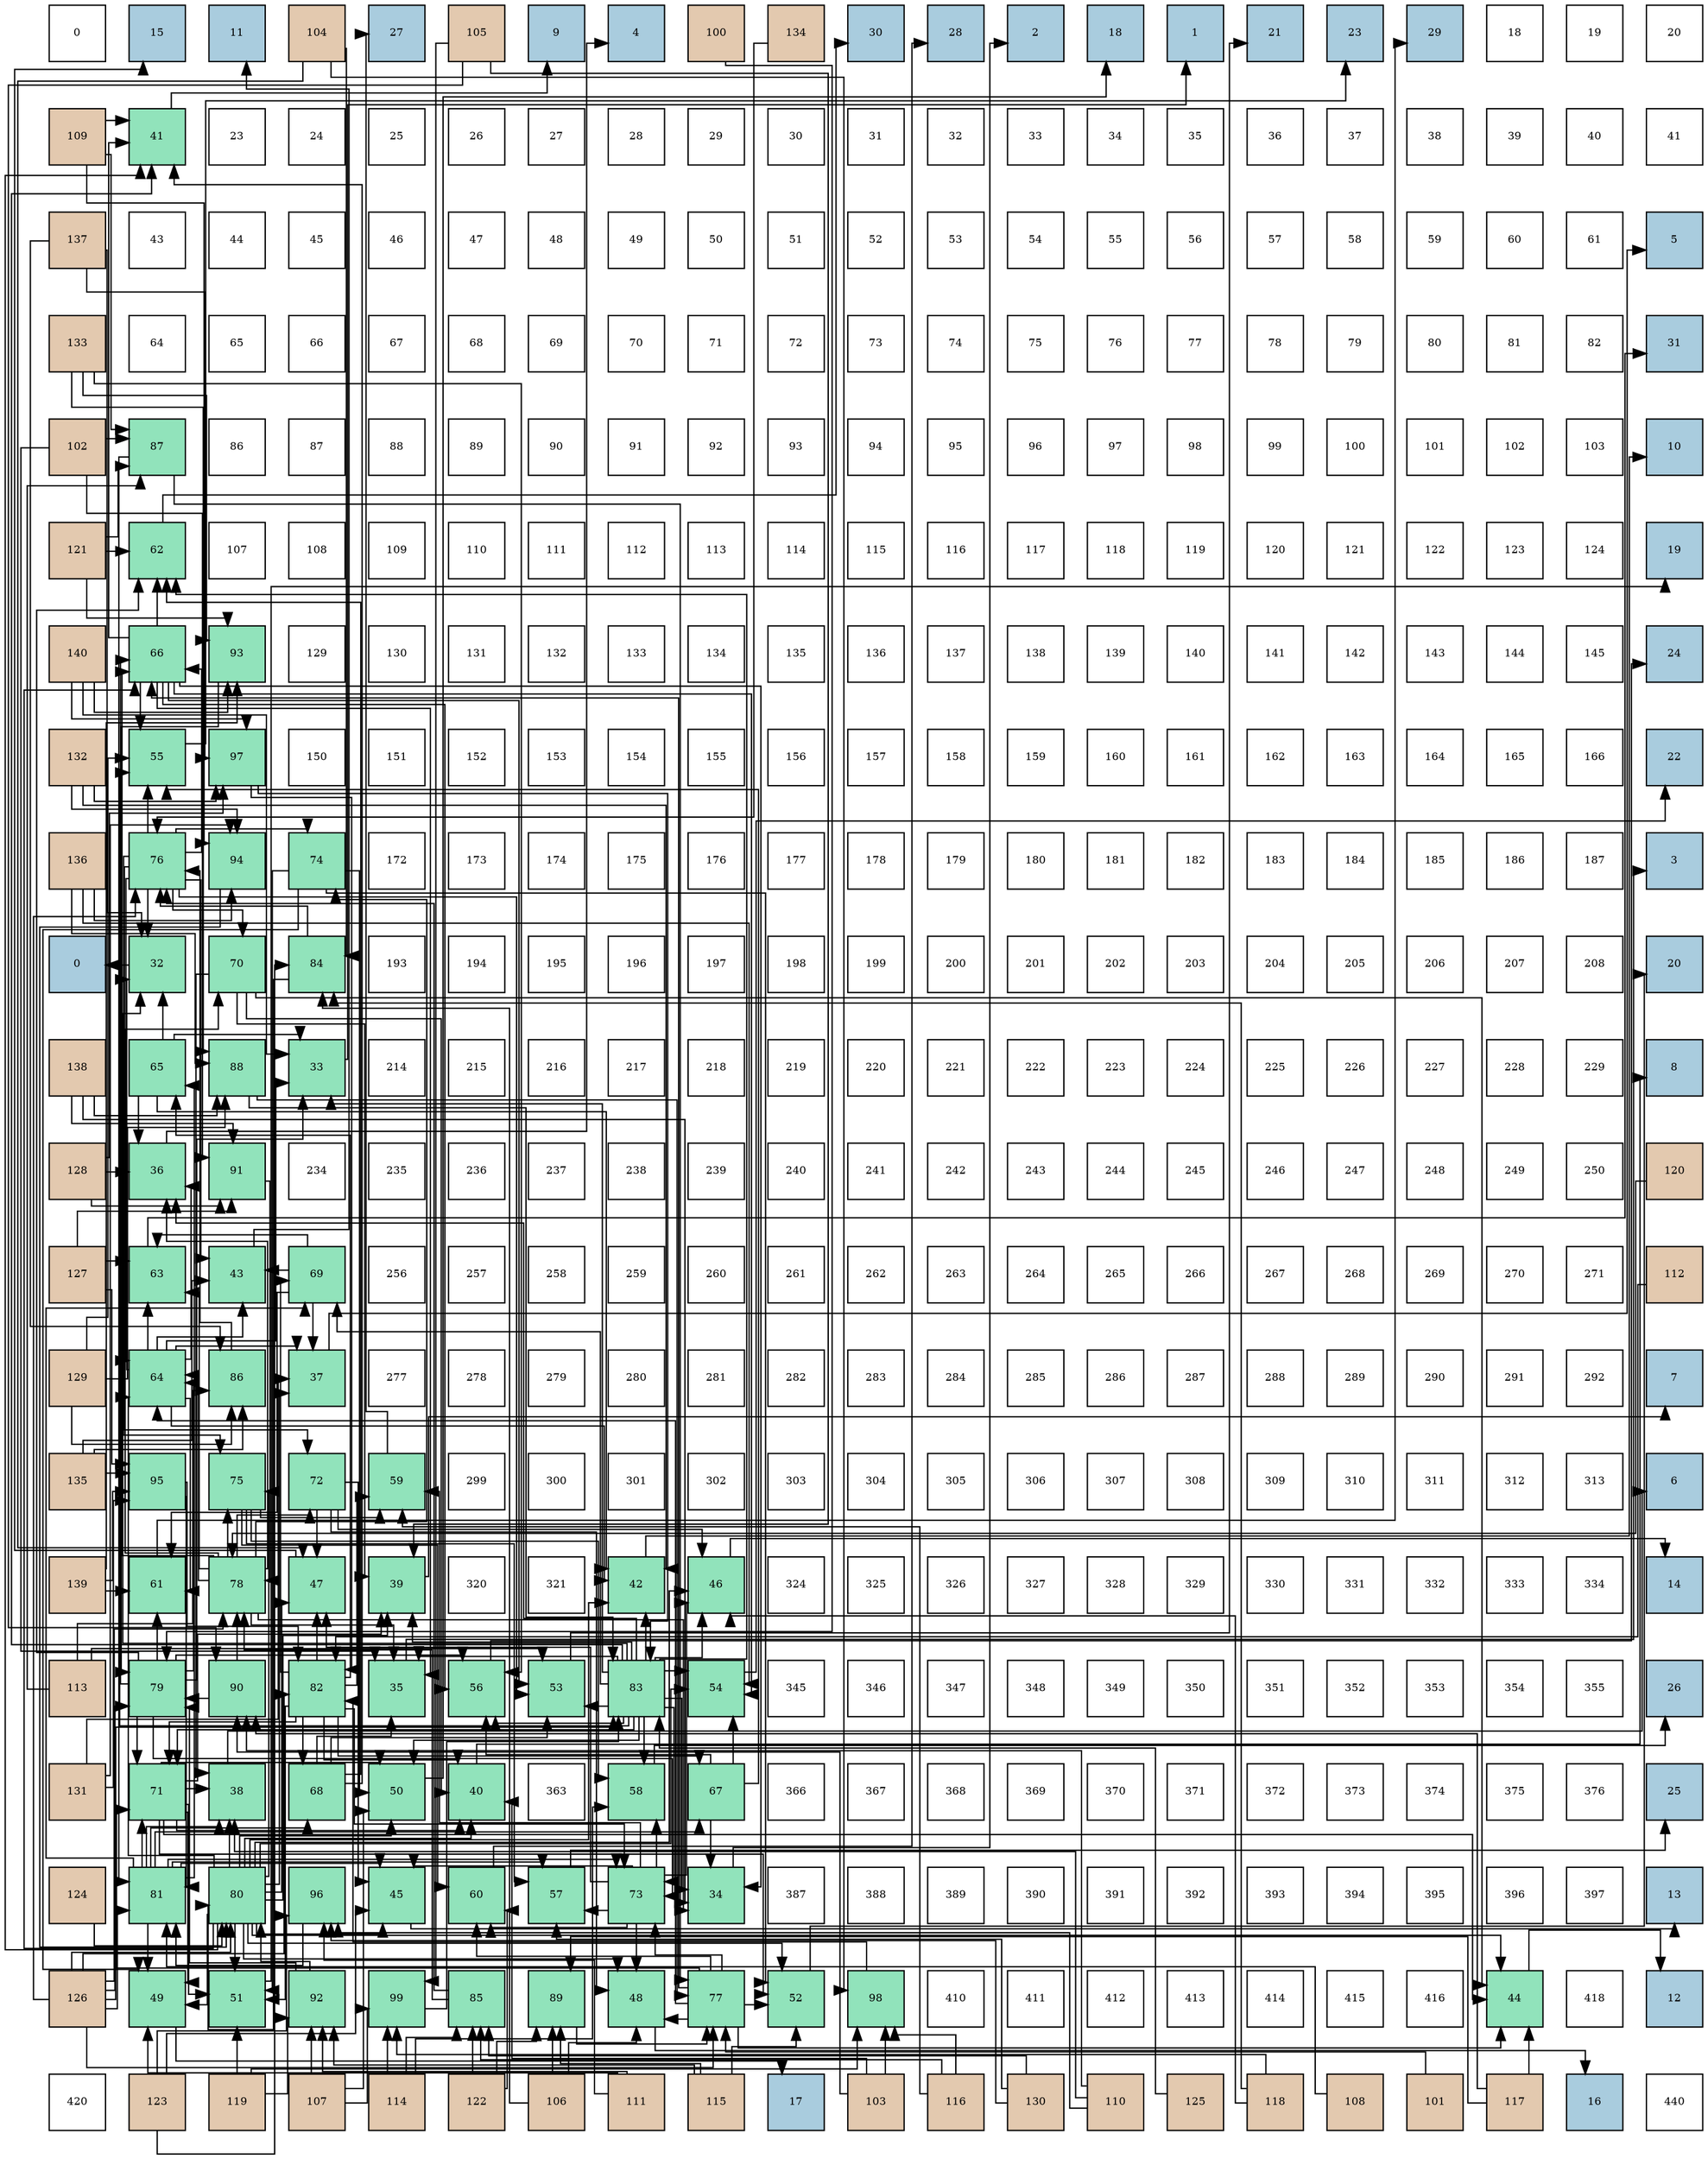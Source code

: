 digraph layout{
 rankdir=TB;
 splines=ortho;
 node [style=filled shape=square fixedsize=true width=0.6];
0[label="0", fontsize=8, fillcolor="#ffffff"];
1[label="15", fontsize=8, fillcolor="#a9ccde"];
2[label="11", fontsize=8, fillcolor="#a9ccde"];
3[label="104", fontsize=8, fillcolor="#e3c9af"];
4[label="27", fontsize=8, fillcolor="#a9ccde"];
5[label="105", fontsize=8, fillcolor="#e3c9af"];
6[label="9", fontsize=8, fillcolor="#a9ccde"];
7[label="4", fontsize=8, fillcolor="#a9ccde"];
8[label="100", fontsize=8, fillcolor="#e3c9af"];
9[label="134", fontsize=8, fillcolor="#e3c9af"];
10[label="30", fontsize=8, fillcolor="#a9ccde"];
11[label="28", fontsize=8, fillcolor="#a9ccde"];
12[label="2", fontsize=8, fillcolor="#a9ccde"];
13[label="18", fontsize=8, fillcolor="#a9ccde"];
14[label="1", fontsize=8, fillcolor="#a9ccde"];
15[label="21", fontsize=8, fillcolor="#a9ccde"];
16[label="23", fontsize=8, fillcolor="#a9ccde"];
17[label="29", fontsize=8, fillcolor="#a9ccde"];
18[label="18", fontsize=8, fillcolor="#ffffff"];
19[label="19", fontsize=8, fillcolor="#ffffff"];
20[label="20", fontsize=8, fillcolor="#ffffff"];
21[label="109", fontsize=8, fillcolor="#e3c9af"];
22[label="41", fontsize=8, fillcolor="#91e3bb"];
23[label="23", fontsize=8, fillcolor="#ffffff"];
24[label="24", fontsize=8, fillcolor="#ffffff"];
25[label="25", fontsize=8, fillcolor="#ffffff"];
26[label="26", fontsize=8, fillcolor="#ffffff"];
27[label="27", fontsize=8, fillcolor="#ffffff"];
28[label="28", fontsize=8, fillcolor="#ffffff"];
29[label="29", fontsize=8, fillcolor="#ffffff"];
30[label="30", fontsize=8, fillcolor="#ffffff"];
31[label="31", fontsize=8, fillcolor="#ffffff"];
32[label="32", fontsize=8, fillcolor="#ffffff"];
33[label="33", fontsize=8, fillcolor="#ffffff"];
34[label="34", fontsize=8, fillcolor="#ffffff"];
35[label="35", fontsize=8, fillcolor="#ffffff"];
36[label="36", fontsize=8, fillcolor="#ffffff"];
37[label="37", fontsize=8, fillcolor="#ffffff"];
38[label="38", fontsize=8, fillcolor="#ffffff"];
39[label="39", fontsize=8, fillcolor="#ffffff"];
40[label="40", fontsize=8, fillcolor="#ffffff"];
41[label="41", fontsize=8, fillcolor="#ffffff"];
42[label="137", fontsize=8, fillcolor="#e3c9af"];
43[label="43", fontsize=8, fillcolor="#ffffff"];
44[label="44", fontsize=8, fillcolor="#ffffff"];
45[label="45", fontsize=8, fillcolor="#ffffff"];
46[label="46", fontsize=8, fillcolor="#ffffff"];
47[label="47", fontsize=8, fillcolor="#ffffff"];
48[label="48", fontsize=8, fillcolor="#ffffff"];
49[label="49", fontsize=8, fillcolor="#ffffff"];
50[label="50", fontsize=8, fillcolor="#ffffff"];
51[label="51", fontsize=8, fillcolor="#ffffff"];
52[label="52", fontsize=8, fillcolor="#ffffff"];
53[label="53", fontsize=8, fillcolor="#ffffff"];
54[label="54", fontsize=8, fillcolor="#ffffff"];
55[label="55", fontsize=8, fillcolor="#ffffff"];
56[label="56", fontsize=8, fillcolor="#ffffff"];
57[label="57", fontsize=8, fillcolor="#ffffff"];
58[label="58", fontsize=8, fillcolor="#ffffff"];
59[label="59", fontsize=8, fillcolor="#ffffff"];
60[label="60", fontsize=8, fillcolor="#ffffff"];
61[label="61", fontsize=8, fillcolor="#ffffff"];
62[label="5", fontsize=8, fillcolor="#a9ccde"];
63[label="133", fontsize=8, fillcolor="#e3c9af"];
64[label="64", fontsize=8, fillcolor="#ffffff"];
65[label="65", fontsize=8, fillcolor="#ffffff"];
66[label="66", fontsize=8, fillcolor="#ffffff"];
67[label="67", fontsize=8, fillcolor="#ffffff"];
68[label="68", fontsize=8, fillcolor="#ffffff"];
69[label="69", fontsize=8, fillcolor="#ffffff"];
70[label="70", fontsize=8, fillcolor="#ffffff"];
71[label="71", fontsize=8, fillcolor="#ffffff"];
72[label="72", fontsize=8, fillcolor="#ffffff"];
73[label="73", fontsize=8, fillcolor="#ffffff"];
74[label="74", fontsize=8, fillcolor="#ffffff"];
75[label="75", fontsize=8, fillcolor="#ffffff"];
76[label="76", fontsize=8, fillcolor="#ffffff"];
77[label="77", fontsize=8, fillcolor="#ffffff"];
78[label="78", fontsize=8, fillcolor="#ffffff"];
79[label="79", fontsize=8, fillcolor="#ffffff"];
80[label="80", fontsize=8, fillcolor="#ffffff"];
81[label="81", fontsize=8, fillcolor="#ffffff"];
82[label="82", fontsize=8, fillcolor="#ffffff"];
83[label="31", fontsize=8, fillcolor="#a9ccde"];
84[label="102", fontsize=8, fillcolor="#e3c9af"];
85[label="87", fontsize=8, fillcolor="#91e3bb"];
86[label="86", fontsize=8, fillcolor="#ffffff"];
87[label="87", fontsize=8, fillcolor="#ffffff"];
88[label="88", fontsize=8, fillcolor="#ffffff"];
89[label="89", fontsize=8, fillcolor="#ffffff"];
90[label="90", fontsize=8, fillcolor="#ffffff"];
91[label="91", fontsize=8, fillcolor="#ffffff"];
92[label="92", fontsize=8, fillcolor="#ffffff"];
93[label="93", fontsize=8, fillcolor="#ffffff"];
94[label="94", fontsize=8, fillcolor="#ffffff"];
95[label="95", fontsize=8, fillcolor="#ffffff"];
96[label="96", fontsize=8, fillcolor="#ffffff"];
97[label="97", fontsize=8, fillcolor="#ffffff"];
98[label="98", fontsize=8, fillcolor="#ffffff"];
99[label="99", fontsize=8, fillcolor="#ffffff"];
100[label="100", fontsize=8, fillcolor="#ffffff"];
101[label="101", fontsize=8, fillcolor="#ffffff"];
102[label="102", fontsize=8, fillcolor="#ffffff"];
103[label="103", fontsize=8, fillcolor="#ffffff"];
104[label="10", fontsize=8, fillcolor="#a9ccde"];
105[label="121", fontsize=8, fillcolor="#e3c9af"];
106[label="62", fontsize=8, fillcolor="#91e3bb"];
107[label="107", fontsize=8, fillcolor="#ffffff"];
108[label="108", fontsize=8, fillcolor="#ffffff"];
109[label="109", fontsize=8, fillcolor="#ffffff"];
110[label="110", fontsize=8, fillcolor="#ffffff"];
111[label="111", fontsize=8, fillcolor="#ffffff"];
112[label="112", fontsize=8, fillcolor="#ffffff"];
113[label="113", fontsize=8, fillcolor="#ffffff"];
114[label="114", fontsize=8, fillcolor="#ffffff"];
115[label="115", fontsize=8, fillcolor="#ffffff"];
116[label="116", fontsize=8, fillcolor="#ffffff"];
117[label="117", fontsize=8, fillcolor="#ffffff"];
118[label="118", fontsize=8, fillcolor="#ffffff"];
119[label="119", fontsize=8, fillcolor="#ffffff"];
120[label="120", fontsize=8, fillcolor="#ffffff"];
121[label="121", fontsize=8, fillcolor="#ffffff"];
122[label="122", fontsize=8, fillcolor="#ffffff"];
123[label="123", fontsize=8, fillcolor="#ffffff"];
124[label="124", fontsize=8, fillcolor="#ffffff"];
125[label="19", fontsize=8, fillcolor="#a9ccde"];
126[label="140", fontsize=8, fillcolor="#e3c9af"];
127[label="66", fontsize=8, fillcolor="#91e3bb"];
128[label="93", fontsize=8, fillcolor="#91e3bb"];
129[label="129", fontsize=8, fillcolor="#ffffff"];
130[label="130", fontsize=8, fillcolor="#ffffff"];
131[label="131", fontsize=8, fillcolor="#ffffff"];
132[label="132", fontsize=8, fillcolor="#ffffff"];
133[label="133", fontsize=8, fillcolor="#ffffff"];
134[label="134", fontsize=8, fillcolor="#ffffff"];
135[label="135", fontsize=8, fillcolor="#ffffff"];
136[label="136", fontsize=8, fillcolor="#ffffff"];
137[label="137", fontsize=8, fillcolor="#ffffff"];
138[label="138", fontsize=8, fillcolor="#ffffff"];
139[label="139", fontsize=8, fillcolor="#ffffff"];
140[label="140", fontsize=8, fillcolor="#ffffff"];
141[label="141", fontsize=8, fillcolor="#ffffff"];
142[label="142", fontsize=8, fillcolor="#ffffff"];
143[label="143", fontsize=8, fillcolor="#ffffff"];
144[label="144", fontsize=8, fillcolor="#ffffff"];
145[label="145", fontsize=8, fillcolor="#ffffff"];
146[label="24", fontsize=8, fillcolor="#a9ccde"];
147[label="132", fontsize=8, fillcolor="#e3c9af"];
148[label="55", fontsize=8, fillcolor="#91e3bb"];
149[label="97", fontsize=8, fillcolor="#91e3bb"];
150[label="150", fontsize=8, fillcolor="#ffffff"];
151[label="151", fontsize=8, fillcolor="#ffffff"];
152[label="152", fontsize=8, fillcolor="#ffffff"];
153[label="153", fontsize=8, fillcolor="#ffffff"];
154[label="154", fontsize=8, fillcolor="#ffffff"];
155[label="155", fontsize=8, fillcolor="#ffffff"];
156[label="156", fontsize=8, fillcolor="#ffffff"];
157[label="157", fontsize=8, fillcolor="#ffffff"];
158[label="158", fontsize=8, fillcolor="#ffffff"];
159[label="159", fontsize=8, fillcolor="#ffffff"];
160[label="160", fontsize=8, fillcolor="#ffffff"];
161[label="161", fontsize=8, fillcolor="#ffffff"];
162[label="162", fontsize=8, fillcolor="#ffffff"];
163[label="163", fontsize=8, fillcolor="#ffffff"];
164[label="164", fontsize=8, fillcolor="#ffffff"];
165[label="165", fontsize=8, fillcolor="#ffffff"];
166[label="166", fontsize=8, fillcolor="#ffffff"];
167[label="22", fontsize=8, fillcolor="#a9ccde"];
168[label="136", fontsize=8, fillcolor="#e3c9af"];
169[label="76", fontsize=8, fillcolor="#91e3bb"];
170[label="94", fontsize=8, fillcolor="#91e3bb"];
171[label="74", fontsize=8, fillcolor="#91e3bb"];
172[label="172", fontsize=8, fillcolor="#ffffff"];
173[label="173", fontsize=8, fillcolor="#ffffff"];
174[label="174", fontsize=8, fillcolor="#ffffff"];
175[label="175", fontsize=8, fillcolor="#ffffff"];
176[label="176", fontsize=8, fillcolor="#ffffff"];
177[label="177", fontsize=8, fillcolor="#ffffff"];
178[label="178", fontsize=8, fillcolor="#ffffff"];
179[label="179", fontsize=8, fillcolor="#ffffff"];
180[label="180", fontsize=8, fillcolor="#ffffff"];
181[label="181", fontsize=8, fillcolor="#ffffff"];
182[label="182", fontsize=8, fillcolor="#ffffff"];
183[label="183", fontsize=8, fillcolor="#ffffff"];
184[label="184", fontsize=8, fillcolor="#ffffff"];
185[label="185", fontsize=8, fillcolor="#ffffff"];
186[label="186", fontsize=8, fillcolor="#ffffff"];
187[label="187", fontsize=8, fillcolor="#ffffff"];
188[label="3", fontsize=8, fillcolor="#a9ccde"];
189[label="0", fontsize=8, fillcolor="#a9ccde"];
190[label="32", fontsize=8, fillcolor="#91e3bb"];
191[label="70", fontsize=8, fillcolor="#91e3bb"];
192[label="84", fontsize=8, fillcolor="#91e3bb"];
193[label="193", fontsize=8, fillcolor="#ffffff"];
194[label="194", fontsize=8, fillcolor="#ffffff"];
195[label="195", fontsize=8, fillcolor="#ffffff"];
196[label="196", fontsize=8, fillcolor="#ffffff"];
197[label="197", fontsize=8, fillcolor="#ffffff"];
198[label="198", fontsize=8, fillcolor="#ffffff"];
199[label="199", fontsize=8, fillcolor="#ffffff"];
200[label="200", fontsize=8, fillcolor="#ffffff"];
201[label="201", fontsize=8, fillcolor="#ffffff"];
202[label="202", fontsize=8, fillcolor="#ffffff"];
203[label="203", fontsize=8, fillcolor="#ffffff"];
204[label="204", fontsize=8, fillcolor="#ffffff"];
205[label="205", fontsize=8, fillcolor="#ffffff"];
206[label="206", fontsize=8, fillcolor="#ffffff"];
207[label="207", fontsize=8, fillcolor="#ffffff"];
208[label="208", fontsize=8, fillcolor="#ffffff"];
209[label="20", fontsize=8, fillcolor="#a9ccde"];
210[label="138", fontsize=8, fillcolor="#e3c9af"];
211[label="65", fontsize=8, fillcolor="#91e3bb"];
212[label="88", fontsize=8, fillcolor="#91e3bb"];
213[label="33", fontsize=8, fillcolor="#91e3bb"];
214[label="214", fontsize=8, fillcolor="#ffffff"];
215[label="215", fontsize=8, fillcolor="#ffffff"];
216[label="216", fontsize=8, fillcolor="#ffffff"];
217[label="217", fontsize=8, fillcolor="#ffffff"];
218[label="218", fontsize=8, fillcolor="#ffffff"];
219[label="219", fontsize=8, fillcolor="#ffffff"];
220[label="220", fontsize=8, fillcolor="#ffffff"];
221[label="221", fontsize=8, fillcolor="#ffffff"];
222[label="222", fontsize=8, fillcolor="#ffffff"];
223[label="223", fontsize=8, fillcolor="#ffffff"];
224[label="224", fontsize=8, fillcolor="#ffffff"];
225[label="225", fontsize=8, fillcolor="#ffffff"];
226[label="226", fontsize=8, fillcolor="#ffffff"];
227[label="227", fontsize=8, fillcolor="#ffffff"];
228[label="228", fontsize=8, fillcolor="#ffffff"];
229[label="229", fontsize=8, fillcolor="#ffffff"];
230[label="8", fontsize=8, fillcolor="#a9ccde"];
231[label="128", fontsize=8, fillcolor="#e3c9af"];
232[label="36", fontsize=8, fillcolor="#91e3bb"];
233[label="91", fontsize=8, fillcolor="#91e3bb"];
234[label="234", fontsize=8, fillcolor="#ffffff"];
235[label="235", fontsize=8, fillcolor="#ffffff"];
236[label="236", fontsize=8, fillcolor="#ffffff"];
237[label="237", fontsize=8, fillcolor="#ffffff"];
238[label="238", fontsize=8, fillcolor="#ffffff"];
239[label="239", fontsize=8, fillcolor="#ffffff"];
240[label="240", fontsize=8, fillcolor="#ffffff"];
241[label="241", fontsize=8, fillcolor="#ffffff"];
242[label="242", fontsize=8, fillcolor="#ffffff"];
243[label="243", fontsize=8, fillcolor="#ffffff"];
244[label="244", fontsize=8, fillcolor="#ffffff"];
245[label="245", fontsize=8, fillcolor="#ffffff"];
246[label="246", fontsize=8, fillcolor="#ffffff"];
247[label="247", fontsize=8, fillcolor="#ffffff"];
248[label="248", fontsize=8, fillcolor="#ffffff"];
249[label="249", fontsize=8, fillcolor="#ffffff"];
250[label="250", fontsize=8, fillcolor="#ffffff"];
251[label="120", fontsize=8, fillcolor="#e3c9af"];
252[label="127", fontsize=8, fillcolor="#e3c9af"];
253[label="63", fontsize=8, fillcolor="#91e3bb"];
254[label="43", fontsize=8, fillcolor="#91e3bb"];
255[label="69", fontsize=8, fillcolor="#91e3bb"];
256[label="256", fontsize=8, fillcolor="#ffffff"];
257[label="257", fontsize=8, fillcolor="#ffffff"];
258[label="258", fontsize=8, fillcolor="#ffffff"];
259[label="259", fontsize=8, fillcolor="#ffffff"];
260[label="260", fontsize=8, fillcolor="#ffffff"];
261[label="261", fontsize=8, fillcolor="#ffffff"];
262[label="262", fontsize=8, fillcolor="#ffffff"];
263[label="263", fontsize=8, fillcolor="#ffffff"];
264[label="264", fontsize=8, fillcolor="#ffffff"];
265[label="265", fontsize=8, fillcolor="#ffffff"];
266[label="266", fontsize=8, fillcolor="#ffffff"];
267[label="267", fontsize=8, fillcolor="#ffffff"];
268[label="268", fontsize=8, fillcolor="#ffffff"];
269[label="269", fontsize=8, fillcolor="#ffffff"];
270[label="270", fontsize=8, fillcolor="#ffffff"];
271[label="271", fontsize=8, fillcolor="#ffffff"];
272[label="112", fontsize=8, fillcolor="#e3c9af"];
273[label="129", fontsize=8, fillcolor="#e3c9af"];
274[label="64", fontsize=8, fillcolor="#91e3bb"];
275[label="86", fontsize=8, fillcolor="#91e3bb"];
276[label="37", fontsize=8, fillcolor="#91e3bb"];
277[label="277", fontsize=8, fillcolor="#ffffff"];
278[label="278", fontsize=8, fillcolor="#ffffff"];
279[label="279", fontsize=8, fillcolor="#ffffff"];
280[label="280", fontsize=8, fillcolor="#ffffff"];
281[label="281", fontsize=8, fillcolor="#ffffff"];
282[label="282", fontsize=8, fillcolor="#ffffff"];
283[label="283", fontsize=8, fillcolor="#ffffff"];
284[label="284", fontsize=8, fillcolor="#ffffff"];
285[label="285", fontsize=8, fillcolor="#ffffff"];
286[label="286", fontsize=8, fillcolor="#ffffff"];
287[label="287", fontsize=8, fillcolor="#ffffff"];
288[label="288", fontsize=8, fillcolor="#ffffff"];
289[label="289", fontsize=8, fillcolor="#ffffff"];
290[label="290", fontsize=8, fillcolor="#ffffff"];
291[label="291", fontsize=8, fillcolor="#ffffff"];
292[label="292", fontsize=8, fillcolor="#ffffff"];
293[label="7", fontsize=8, fillcolor="#a9ccde"];
294[label="135", fontsize=8, fillcolor="#e3c9af"];
295[label="95", fontsize=8, fillcolor="#91e3bb"];
296[label="75", fontsize=8, fillcolor="#91e3bb"];
297[label="72", fontsize=8, fillcolor="#91e3bb"];
298[label="59", fontsize=8, fillcolor="#91e3bb"];
299[label="299", fontsize=8, fillcolor="#ffffff"];
300[label="300", fontsize=8, fillcolor="#ffffff"];
301[label="301", fontsize=8, fillcolor="#ffffff"];
302[label="302", fontsize=8, fillcolor="#ffffff"];
303[label="303", fontsize=8, fillcolor="#ffffff"];
304[label="304", fontsize=8, fillcolor="#ffffff"];
305[label="305", fontsize=8, fillcolor="#ffffff"];
306[label="306", fontsize=8, fillcolor="#ffffff"];
307[label="307", fontsize=8, fillcolor="#ffffff"];
308[label="308", fontsize=8, fillcolor="#ffffff"];
309[label="309", fontsize=8, fillcolor="#ffffff"];
310[label="310", fontsize=8, fillcolor="#ffffff"];
311[label="311", fontsize=8, fillcolor="#ffffff"];
312[label="312", fontsize=8, fillcolor="#ffffff"];
313[label="313", fontsize=8, fillcolor="#ffffff"];
314[label="6", fontsize=8, fillcolor="#a9ccde"];
315[label="139", fontsize=8, fillcolor="#e3c9af"];
316[label="61", fontsize=8, fillcolor="#91e3bb"];
317[label="78", fontsize=8, fillcolor="#91e3bb"];
318[label="47", fontsize=8, fillcolor="#91e3bb"];
319[label="39", fontsize=8, fillcolor="#91e3bb"];
320[label="320", fontsize=8, fillcolor="#ffffff"];
321[label="321", fontsize=8, fillcolor="#ffffff"];
322[label="42", fontsize=8, fillcolor="#91e3bb"];
323[label="46", fontsize=8, fillcolor="#91e3bb"];
324[label="324", fontsize=8, fillcolor="#ffffff"];
325[label="325", fontsize=8, fillcolor="#ffffff"];
326[label="326", fontsize=8, fillcolor="#ffffff"];
327[label="327", fontsize=8, fillcolor="#ffffff"];
328[label="328", fontsize=8, fillcolor="#ffffff"];
329[label="329", fontsize=8, fillcolor="#ffffff"];
330[label="330", fontsize=8, fillcolor="#ffffff"];
331[label="331", fontsize=8, fillcolor="#ffffff"];
332[label="332", fontsize=8, fillcolor="#ffffff"];
333[label="333", fontsize=8, fillcolor="#ffffff"];
334[label="334", fontsize=8, fillcolor="#ffffff"];
335[label="14", fontsize=8, fillcolor="#a9ccde"];
336[label="113", fontsize=8, fillcolor="#e3c9af"];
337[label="79", fontsize=8, fillcolor="#91e3bb"];
338[label="90", fontsize=8, fillcolor="#91e3bb"];
339[label="82", fontsize=8, fillcolor="#91e3bb"];
340[label="35", fontsize=8, fillcolor="#91e3bb"];
341[label="56", fontsize=8, fillcolor="#91e3bb"];
342[label="53", fontsize=8, fillcolor="#91e3bb"];
343[label="83", fontsize=8, fillcolor="#91e3bb"];
344[label="54", fontsize=8, fillcolor="#91e3bb"];
345[label="345", fontsize=8, fillcolor="#ffffff"];
346[label="346", fontsize=8, fillcolor="#ffffff"];
347[label="347", fontsize=8, fillcolor="#ffffff"];
348[label="348", fontsize=8, fillcolor="#ffffff"];
349[label="349", fontsize=8, fillcolor="#ffffff"];
350[label="350", fontsize=8, fillcolor="#ffffff"];
351[label="351", fontsize=8, fillcolor="#ffffff"];
352[label="352", fontsize=8, fillcolor="#ffffff"];
353[label="353", fontsize=8, fillcolor="#ffffff"];
354[label="354", fontsize=8, fillcolor="#ffffff"];
355[label="355", fontsize=8, fillcolor="#ffffff"];
356[label="26", fontsize=8, fillcolor="#a9ccde"];
357[label="131", fontsize=8, fillcolor="#e3c9af"];
358[label="71", fontsize=8, fillcolor="#91e3bb"];
359[label="38", fontsize=8, fillcolor="#91e3bb"];
360[label="68", fontsize=8, fillcolor="#91e3bb"];
361[label="50", fontsize=8, fillcolor="#91e3bb"];
362[label="40", fontsize=8, fillcolor="#91e3bb"];
363[label="363", fontsize=8, fillcolor="#ffffff"];
364[label="58", fontsize=8, fillcolor="#91e3bb"];
365[label="67", fontsize=8, fillcolor="#91e3bb"];
366[label="366", fontsize=8, fillcolor="#ffffff"];
367[label="367", fontsize=8, fillcolor="#ffffff"];
368[label="368", fontsize=8, fillcolor="#ffffff"];
369[label="369", fontsize=8, fillcolor="#ffffff"];
370[label="370", fontsize=8, fillcolor="#ffffff"];
371[label="371", fontsize=8, fillcolor="#ffffff"];
372[label="372", fontsize=8, fillcolor="#ffffff"];
373[label="373", fontsize=8, fillcolor="#ffffff"];
374[label="374", fontsize=8, fillcolor="#ffffff"];
375[label="375", fontsize=8, fillcolor="#ffffff"];
376[label="376", fontsize=8, fillcolor="#ffffff"];
377[label="25", fontsize=8, fillcolor="#a9ccde"];
378[label="124", fontsize=8, fillcolor="#e3c9af"];
379[label="81", fontsize=8, fillcolor="#91e3bb"];
380[label="80", fontsize=8, fillcolor="#91e3bb"];
381[label="96", fontsize=8, fillcolor="#91e3bb"];
382[label="45", fontsize=8, fillcolor="#91e3bb"];
383[label="60", fontsize=8, fillcolor="#91e3bb"];
384[label="57", fontsize=8, fillcolor="#91e3bb"];
385[label="73", fontsize=8, fillcolor="#91e3bb"];
386[label="34", fontsize=8, fillcolor="#91e3bb"];
387[label="387", fontsize=8, fillcolor="#ffffff"];
388[label="388", fontsize=8, fillcolor="#ffffff"];
389[label="389", fontsize=8, fillcolor="#ffffff"];
390[label="390", fontsize=8, fillcolor="#ffffff"];
391[label="391", fontsize=8, fillcolor="#ffffff"];
392[label="392", fontsize=8, fillcolor="#ffffff"];
393[label="393", fontsize=8, fillcolor="#ffffff"];
394[label="394", fontsize=8, fillcolor="#ffffff"];
395[label="395", fontsize=8, fillcolor="#ffffff"];
396[label="396", fontsize=8, fillcolor="#ffffff"];
397[label="397", fontsize=8, fillcolor="#ffffff"];
398[label="13", fontsize=8, fillcolor="#a9ccde"];
399[label="126", fontsize=8, fillcolor="#e3c9af"];
400[label="49", fontsize=8, fillcolor="#91e3bb"];
401[label="51", fontsize=8, fillcolor="#91e3bb"];
402[label="92", fontsize=8, fillcolor="#91e3bb"];
403[label="99", fontsize=8, fillcolor="#91e3bb"];
404[label="85", fontsize=8, fillcolor="#91e3bb"];
405[label="89", fontsize=8, fillcolor="#91e3bb"];
406[label="48", fontsize=8, fillcolor="#91e3bb"];
407[label="77", fontsize=8, fillcolor="#91e3bb"];
408[label="52", fontsize=8, fillcolor="#91e3bb"];
409[label="98", fontsize=8, fillcolor="#91e3bb"];
410[label="410", fontsize=8, fillcolor="#ffffff"];
411[label="411", fontsize=8, fillcolor="#ffffff"];
412[label="412", fontsize=8, fillcolor="#ffffff"];
413[label="413", fontsize=8, fillcolor="#ffffff"];
414[label="414", fontsize=8, fillcolor="#ffffff"];
415[label="415", fontsize=8, fillcolor="#ffffff"];
416[label="416", fontsize=8, fillcolor="#ffffff"];
417[label="44", fontsize=8, fillcolor="#91e3bb"];
418[label="418", fontsize=8, fillcolor="#ffffff"];
419[label="12", fontsize=8, fillcolor="#a9ccde"];
420[label="420", fontsize=8, fillcolor="#ffffff"];
421[label="123", fontsize=8, fillcolor="#e3c9af"];
422[label="119", fontsize=8, fillcolor="#e3c9af"];
423[label="107", fontsize=8, fillcolor="#e3c9af"];
424[label="114", fontsize=8, fillcolor="#e3c9af"];
425[label="122", fontsize=8, fillcolor="#e3c9af"];
426[label="106", fontsize=8, fillcolor="#e3c9af"];
427[label="111", fontsize=8, fillcolor="#e3c9af"];
428[label="115", fontsize=8, fillcolor="#e3c9af"];
429[label="17", fontsize=8, fillcolor="#a9ccde"];
430[label="103", fontsize=8, fillcolor="#e3c9af"];
431[label="116", fontsize=8, fillcolor="#e3c9af"];
432[label="130", fontsize=8, fillcolor="#e3c9af"];
433[label="110", fontsize=8, fillcolor="#e3c9af"];
434[label="125", fontsize=8, fillcolor="#e3c9af"];
435[label="118", fontsize=8, fillcolor="#e3c9af"];
436[label="108", fontsize=8, fillcolor="#e3c9af"];
437[label="101", fontsize=8, fillcolor="#e3c9af"];
438[label="117", fontsize=8, fillcolor="#e3c9af"];
439[label="16", fontsize=8, fillcolor="#a9ccde"];
440[label="440", fontsize=8, fillcolor="#ffffff"];
edge [constraint=false, style=vis];190 -> 189;
213 -> 14;
386 -> 12;
340 -> 188;
232 -> 7;
276 -> 62;
359 -> 314;
319 -> 293;
362 -> 230;
22 -> 6;
322 -> 104;
254 -> 2;
417 -> 419;
382 -> 398;
323 -> 335;
318 -> 1;
406 -> 439;
400 -> 429;
361 -> 13;
401 -> 125;
408 -> 209;
342 -> 15;
344 -> 167;
148 -> 16;
341 -> 146;
384 -> 377;
364 -> 356;
298 -> 4;
383 -> 11;
316 -> 17;
106 -> 10;
253 -> 83;
274 -> 190;
274 -> 213;
274 -> 232;
274 -> 276;
274 -> 322;
274 -> 254;
274 -> 316;
274 -> 253;
211 -> 190;
211 -> 213;
211 -> 232;
211 -> 322;
127 -> 386;
127 -> 340;
127 -> 22;
127 -> 342;
127 -> 344;
127 -> 148;
127 -> 341;
127 -> 106;
365 -> 386;
365 -> 344;
365 -> 148;
365 -> 341;
360 -> 340;
360 -> 22;
360 -> 342;
360 -> 106;
255 -> 276;
255 -> 254;
255 -> 316;
255 -> 253;
191 -> 359;
191 -> 319;
191 -> 362;
191 -> 417;
358 -> 359;
358 -> 319;
358 -> 362;
358 -> 417;
358 -> 400;
358 -> 361;
358 -> 401;
358 -> 408;
297 -> 382;
297 -> 323;
297 -> 318;
297 -> 406;
385 -> 382;
385 -> 323;
385 -> 318;
385 -> 406;
385 -> 384;
385 -> 364;
385 -> 298;
385 -> 383;
171 -> 400;
171 -> 361;
171 -> 401;
171 -> 408;
296 -> 384;
296 -> 364;
296 -> 298;
296 -> 383;
169 -> 190;
169 -> 254;
169 -> 342;
169 -> 148;
169 -> 274;
169 -> 127;
169 -> 191;
169 -> 297;
169 -> 171;
169 -> 296;
407 -> 417;
407 -> 406;
407 -> 408;
407 -> 383;
407 -> 274;
407 -> 127;
407 -> 358;
407 -> 385;
317 -> 386;
317 -> 340;
317 -> 232;
317 -> 253;
317 -> 274;
317 -> 127;
317 -> 191;
317 -> 297;
317 -> 171;
317 -> 296;
337 -> 213;
337 -> 341;
337 -> 316;
337 -> 106;
337 -> 274;
337 -> 127;
337 -> 358;
337 -> 385;
380 -> 276;
380 -> 359;
380 -> 319;
380 -> 362;
380 -> 22;
380 -> 322;
380 -> 417;
380 -> 382;
380 -> 323;
380 -> 318;
380 -> 406;
380 -> 400;
380 -> 361;
380 -> 401;
380 -> 408;
380 -> 344;
380 -> 274;
380 -> 127;
380 -> 296;
379 -> 359;
379 -> 382;
379 -> 400;
379 -> 384;
379 -> 211;
379 -> 365;
379 -> 360;
379 -> 255;
379 -> 358;
379 -> 385;
339 -> 362;
339 -> 318;
339 -> 401;
339 -> 298;
339 -> 211;
339 -> 365;
339 -> 360;
339 -> 255;
339 -> 358;
339 -> 385;
343 -> 190;
343 -> 213;
343 -> 386;
343 -> 340;
343 -> 232;
343 -> 319;
343 -> 22;
343 -> 322;
343 -> 323;
343 -> 361;
343 -> 342;
343 -> 344;
343 -> 148;
343 -> 341;
343 -> 364;
343 -> 106;
343 -> 255;
343 -> 358;
343 -> 385;
192 -> 169;
192 -> 380;
404 -> 169;
404 -> 317;
275 -> 169;
85 -> 407;
85 -> 379;
212 -> 407;
212 -> 343;
405 -> 407;
338 -> 317;
338 -> 337;
233 -> 317;
402 -> 337;
402 -> 380;
128 -> 337;
170 -> 380;
295 -> 379;
295 -> 339;
381 -> 379;
149 -> 339;
149 -> 343;
409 -> 339;
403 -> 343;
8 -> 337;
437 -> 407;
84 -> 340;
84 -> 85;
84 -> 233;
430 -> 362;
430 -> 338;
430 -> 409;
3 -> 318;
3 -> 192;
3 -> 409;
5 -> 319;
5 -> 338;
5 -> 403;
426 -> 406;
426 -> 192;
426 -> 405;
423 -> 361;
423 -> 402;
423 -> 403;
436 -> 379;
21 -> 22;
21 -> 85;
21 -> 170;
433 -> 359;
433 -> 338;
433 -> 381;
427 -> 400;
427 -> 402;
427 -> 381;
272 -> 339;
336 -> 342;
336 -> 275;
336 -> 85;
424 -> 364;
424 -> 404;
424 -> 403;
428 -> 408;
428 -> 405;
428 -> 402;
431 -> 298;
431 -> 404;
431 -> 409;
438 -> 417;
438 -> 405;
438 -> 338;
435 -> 323;
435 -> 192;
435 -> 403;
422 -> 401;
422 -> 402;
422 -> 409;
251 -> 317;
105 -> 106;
105 -> 85;
105 -> 128;
425 -> 383;
425 -> 404;
425 -> 405;
421 -> 382;
421 -> 192;
421 -> 381;
378 -> 380;
434 -> 343;
399 -> 169;
399 -> 407;
399 -> 317;
399 -> 337;
399 -> 380;
399 -> 379;
399 -> 339;
399 -> 343;
252 -> 253;
252 -> 233;
252 -> 295;
231 -> 232;
231 -> 233;
231 -> 149;
273 -> 148;
273 -> 275;
273 -> 212;
432 -> 384;
432 -> 404;
432 -> 381;
357 -> 276;
357 -> 170;
357 -> 295;
147 -> 322;
147 -> 170;
147 -> 149;
63 -> 341;
63 -> 212;
63 -> 128;
9 -> 169;
294 -> 254;
294 -> 275;
294 -> 295;
168 -> 344;
168 -> 212;
168 -> 170;
42 -> 190;
42 -> 275;
42 -> 149;
210 -> 386;
210 -> 212;
210 -> 233;
315 -> 316;
315 -> 128;
315 -> 295;
126 -> 213;
126 -> 128;
126 -> 149;
edge [constraint=true, style=invis];
0 -> 21 -> 42 -> 63 -> 84 -> 105 -> 126 -> 147 -> 168 -> 189 -> 210 -> 231 -> 252 -> 273 -> 294 -> 315 -> 336 -> 357 -> 378 -> 399 -> 420;
1 -> 22 -> 43 -> 64 -> 85 -> 106 -> 127 -> 148 -> 169 -> 190 -> 211 -> 232 -> 253 -> 274 -> 295 -> 316 -> 337 -> 358 -> 379 -> 400 -> 421;
2 -> 23 -> 44 -> 65 -> 86 -> 107 -> 128 -> 149 -> 170 -> 191 -> 212 -> 233 -> 254 -> 275 -> 296 -> 317 -> 338 -> 359 -> 380 -> 401 -> 422;
3 -> 24 -> 45 -> 66 -> 87 -> 108 -> 129 -> 150 -> 171 -> 192 -> 213 -> 234 -> 255 -> 276 -> 297 -> 318 -> 339 -> 360 -> 381 -> 402 -> 423;
4 -> 25 -> 46 -> 67 -> 88 -> 109 -> 130 -> 151 -> 172 -> 193 -> 214 -> 235 -> 256 -> 277 -> 298 -> 319 -> 340 -> 361 -> 382 -> 403 -> 424;
5 -> 26 -> 47 -> 68 -> 89 -> 110 -> 131 -> 152 -> 173 -> 194 -> 215 -> 236 -> 257 -> 278 -> 299 -> 320 -> 341 -> 362 -> 383 -> 404 -> 425;
6 -> 27 -> 48 -> 69 -> 90 -> 111 -> 132 -> 153 -> 174 -> 195 -> 216 -> 237 -> 258 -> 279 -> 300 -> 321 -> 342 -> 363 -> 384 -> 405 -> 426;
7 -> 28 -> 49 -> 70 -> 91 -> 112 -> 133 -> 154 -> 175 -> 196 -> 217 -> 238 -> 259 -> 280 -> 301 -> 322 -> 343 -> 364 -> 385 -> 406 -> 427;
8 -> 29 -> 50 -> 71 -> 92 -> 113 -> 134 -> 155 -> 176 -> 197 -> 218 -> 239 -> 260 -> 281 -> 302 -> 323 -> 344 -> 365 -> 386 -> 407 -> 428;
9 -> 30 -> 51 -> 72 -> 93 -> 114 -> 135 -> 156 -> 177 -> 198 -> 219 -> 240 -> 261 -> 282 -> 303 -> 324 -> 345 -> 366 -> 387 -> 408 -> 429;
10 -> 31 -> 52 -> 73 -> 94 -> 115 -> 136 -> 157 -> 178 -> 199 -> 220 -> 241 -> 262 -> 283 -> 304 -> 325 -> 346 -> 367 -> 388 -> 409 -> 430;
11 -> 32 -> 53 -> 74 -> 95 -> 116 -> 137 -> 158 -> 179 -> 200 -> 221 -> 242 -> 263 -> 284 -> 305 -> 326 -> 347 -> 368 -> 389 -> 410 -> 431;
12 -> 33 -> 54 -> 75 -> 96 -> 117 -> 138 -> 159 -> 180 -> 201 -> 222 -> 243 -> 264 -> 285 -> 306 -> 327 -> 348 -> 369 -> 390 -> 411 -> 432;
13 -> 34 -> 55 -> 76 -> 97 -> 118 -> 139 -> 160 -> 181 -> 202 -> 223 -> 244 -> 265 -> 286 -> 307 -> 328 -> 349 -> 370 -> 391 -> 412 -> 433;
14 -> 35 -> 56 -> 77 -> 98 -> 119 -> 140 -> 161 -> 182 -> 203 -> 224 -> 245 -> 266 -> 287 -> 308 -> 329 -> 350 -> 371 -> 392 -> 413 -> 434;
15 -> 36 -> 57 -> 78 -> 99 -> 120 -> 141 -> 162 -> 183 -> 204 -> 225 -> 246 -> 267 -> 288 -> 309 -> 330 -> 351 -> 372 -> 393 -> 414 -> 435;
16 -> 37 -> 58 -> 79 -> 100 -> 121 -> 142 -> 163 -> 184 -> 205 -> 226 -> 247 -> 268 -> 289 -> 310 -> 331 -> 352 -> 373 -> 394 -> 415 -> 436;
17 -> 38 -> 59 -> 80 -> 101 -> 122 -> 143 -> 164 -> 185 -> 206 -> 227 -> 248 -> 269 -> 290 -> 311 -> 332 -> 353 -> 374 -> 395 -> 416 -> 437;
18 -> 39 -> 60 -> 81 -> 102 -> 123 -> 144 -> 165 -> 186 -> 207 -> 228 -> 249 -> 270 -> 291 -> 312 -> 333 -> 354 -> 375 -> 396 -> 417 -> 438;
19 -> 40 -> 61 -> 82 -> 103 -> 124 -> 145 -> 166 -> 187 -> 208 -> 229 -> 250 -> 271 -> 292 -> 313 -> 334 -> 355 -> 376 -> 397 -> 418 -> 439;
20 -> 41 -> 62 -> 83 -> 104 -> 125 -> 146 -> 167 -> 188 -> 209 -> 230 -> 251 -> 272 -> 293 -> 314 -> 335 -> 356 -> 377 -> 398 -> 419 -> 440;
rank = same {0 -> 1 -> 2 -> 3 -> 4 -> 5 -> 6 -> 7 -> 8 -> 9 -> 10 -> 11 -> 12 -> 13 -> 14 -> 15 -> 16 -> 17 -> 18 -> 19 -> 20};
rank = same {21 -> 22 -> 23 -> 24 -> 25 -> 26 -> 27 -> 28 -> 29 -> 30 -> 31 -> 32 -> 33 -> 34 -> 35 -> 36 -> 37 -> 38 -> 39 -> 40 -> 41};
rank = same {42 -> 43 -> 44 -> 45 -> 46 -> 47 -> 48 -> 49 -> 50 -> 51 -> 52 -> 53 -> 54 -> 55 -> 56 -> 57 -> 58 -> 59 -> 60 -> 61 -> 62};
rank = same {63 -> 64 -> 65 -> 66 -> 67 -> 68 -> 69 -> 70 -> 71 -> 72 -> 73 -> 74 -> 75 -> 76 -> 77 -> 78 -> 79 -> 80 -> 81 -> 82 -> 83};
rank = same {84 -> 85 -> 86 -> 87 -> 88 -> 89 -> 90 -> 91 -> 92 -> 93 -> 94 -> 95 -> 96 -> 97 -> 98 -> 99 -> 100 -> 101 -> 102 -> 103 -> 104};
rank = same {105 -> 106 -> 107 -> 108 -> 109 -> 110 -> 111 -> 112 -> 113 -> 114 -> 115 -> 116 -> 117 -> 118 -> 119 -> 120 -> 121 -> 122 -> 123 -> 124 -> 125};
rank = same {126 -> 127 -> 128 -> 129 -> 130 -> 131 -> 132 -> 133 -> 134 -> 135 -> 136 -> 137 -> 138 -> 139 -> 140 -> 141 -> 142 -> 143 -> 144 -> 145 -> 146};
rank = same {147 -> 148 -> 149 -> 150 -> 151 -> 152 -> 153 -> 154 -> 155 -> 156 -> 157 -> 158 -> 159 -> 160 -> 161 -> 162 -> 163 -> 164 -> 165 -> 166 -> 167};
rank = same {168 -> 169 -> 170 -> 171 -> 172 -> 173 -> 174 -> 175 -> 176 -> 177 -> 178 -> 179 -> 180 -> 181 -> 182 -> 183 -> 184 -> 185 -> 186 -> 187 -> 188};
rank = same {189 -> 190 -> 191 -> 192 -> 193 -> 194 -> 195 -> 196 -> 197 -> 198 -> 199 -> 200 -> 201 -> 202 -> 203 -> 204 -> 205 -> 206 -> 207 -> 208 -> 209};
rank = same {210 -> 211 -> 212 -> 213 -> 214 -> 215 -> 216 -> 217 -> 218 -> 219 -> 220 -> 221 -> 222 -> 223 -> 224 -> 225 -> 226 -> 227 -> 228 -> 229 -> 230};
rank = same {231 -> 232 -> 233 -> 234 -> 235 -> 236 -> 237 -> 238 -> 239 -> 240 -> 241 -> 242 -> 243 -> 244 -> 245 -> 246 -> 247 -> 248 -> 249 -> 250 -> 251};
rank = same {252 -> 253 -> 254 -> 255 -> 256 -> 257 -> 258 -> 259 -> 260 -> 261 -> 262 -> 263 -> 264 -> 265 -> 266 -> 267 -> 268 -> 269 -> 270 -> 271 -> 272};
rank = same {273 -> 274 -> 275 -> 276 -> 277 -> 278 -> 279 -> 280 -> 281 -> 282 -> 283 -> 284 -> 285 -> 286 -> 287 -> 288 -> 289 -> 290 -> 291 -> 292 -> 293};
rank = same {294 -> 295 -> 296 -> 297 -> 298 -> 299 -> 300 -> 301 -> 302 -> 303 -> 304 -> 305 -> 306 -> 307 -> 308 -> 309 -> 310 -> 311 -> 312 -> 313 -> 314};
rank = same {315 -> 316 -> 317 -> 318 -> 319 -> 320 -> 321 -> 322 -> 323 -> 324 -> 325 -> 326 -> 327 -> 328 -> 329 -> 330 -> 331 -> 332 -> 333 -> 334 -> 335};
rank = same {336 -> 337 -> 338 -> 339 -> 340 -> 341 -> 342 -> 343 -> 344 -> 345 -> 346 -> 347 -> 348 -> 349 -> 350 -> 351 -> 352 -> 353 -> 354 -> 355 -> 356};
rank = same {357 -> 358 -> 359 -> 360 -> 361 -> 362 -> 363 -> 364 -> 365 -> 366 -> 367 -> 368 -> 369 -> 370 -> 371 -> 372 -> 373 -> 374 -> 375 -> 376 -> 377};
rank = same {378 -> 379 -> 380 -> 381 -> 382 -> 383 -> 384 -> 385 -> 386 -> 387 -> 388 -> 389 -> 390 -> 391 -> 392 -> 393 -> 394 -> 395 -> 396 -> 397 -> 398};
rank = same {399 -> 400 -> 401 -> 402 -> 403 -> 404 -> 405 -> 406 -> 407 -> 408 -> 409 -> 410 -> 411 -> 412 -> 413 -> 414 -> 415 -> 416 -> 417 -> 418 -> 419};
rank = same {420 -> 421 -> 422 -> 423 -> 424 -> 425 -> 426 -> 427 -> 428 -> 429 -> 430 -> 431 -> 432 -> 433 -> 434 -> 435 -> 436 -> 437 -> 438 -> 439 -> 440};
}